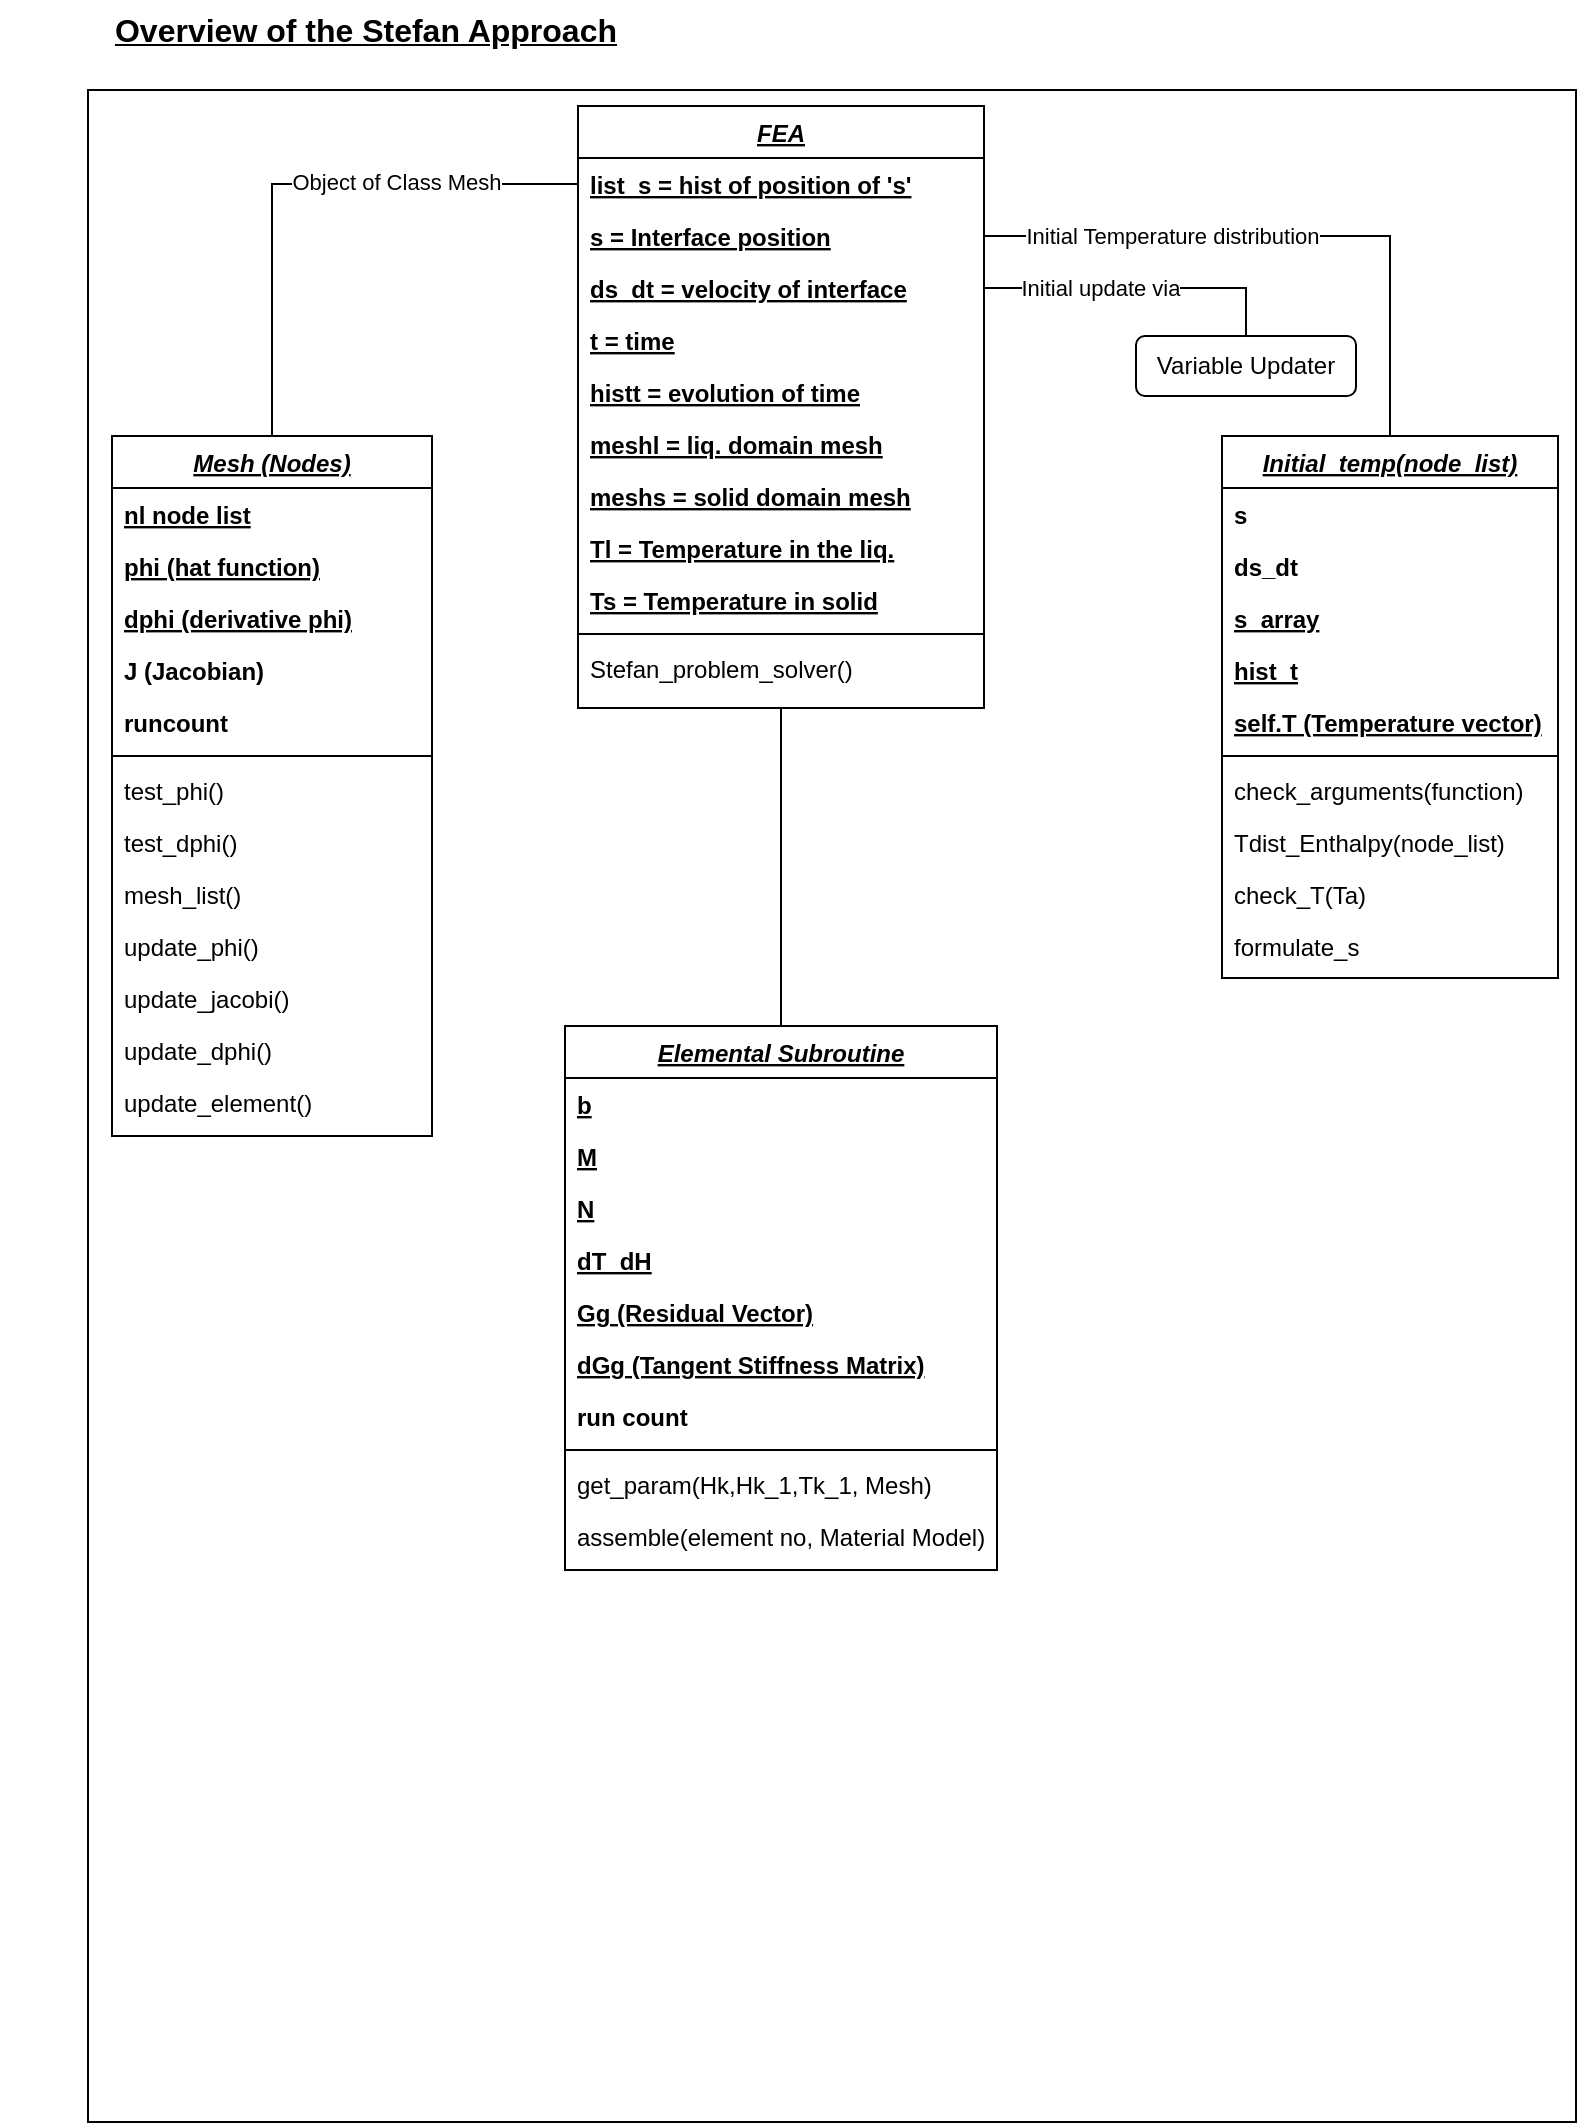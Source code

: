 <mxfile version="22.0.4" type="github">
  <diagram name="Page-1" id="ctLB3yJUCSkk44JP-rwN">
    <mxGraphModel dx="910" dy="513" grid="0" gridSize="10" guides="1" tooltips="1" connect="1" arrows="1" fold="1" page="1" pageScale="1" pageWidth="850" pageHeight="1100" math="0" shadow="0">
      <root>
        <mxCell id="0" />
        <mxCell id="1" parent="0" />
        <mxCell id="BA94l3YE3ZW1GKEYYukk-1" value="" style="rounded=0;whiteSpace=wrap;html=1;" vertex="1" parent="1">
          <mxGeometry x="84" y="85" width="744" height="1016" as="geometry" />
        </mxCell>
        <mxCell id="BA94l3YE3ZW1GKEYYukk-2" style="edgeStyle=orthogonalEdgeStyle;rounded=0;orthogonalLoop=1;jettySize=auto;html=1;endArrow=none;endFill=0;" edge="1" parent="1" source="BA94l3YE3ZW1GKEYYukk-48" target="BA94l3YE3ZW1GKEYYukk-17">
          <mxGeometry relative="1" as="geometry" />
        </mxCell>
        <mxCell id="BA94l3YE3ZW1GKEYYukk-17" value="Elemental Subroutine" style="swimlane;fontStyle=7;align=center;verticalAlign=top;childLayout=stackLayout;horizontal=1;startSize=26;horizontalStack=0;resizeParent=1;resizeLast=0;collapsible=1;marginBottom=0;rounded=0;shadow=0;strokeWidth=1;" vertex="1" parent="1">
          <mxGeometry x="322.5" y="553" width="216" height="272" as="geometry">
            <mxRectangle x="287" y="353" width="160" height="26" as="alternateBounds" />
          </mxGeometry>
        </mxCell>
        <mxCell id="BA94l3YE3ZW1GKEYYukk-18" value="b" style="text;align=left;verticalAlign=top;spacingLeft=4;spacingRight=4;overflow=hidden;rotatable=0;points=[[0,0.5],[1,0.5]];portConstraint=eastwest;rounded=0;shadow=0;html=0;fontStyle=5" vertex="1" parent="BA94l3YE3ZW1GKEYYukk-17">
          <mxGeometry y="26" width="216" height="26" as="geometry" />
        </mxCell>
        <mxCell id="BA94l3YE3ZW1GKEYYukk-19" value="M" style="text;align=left;verticalAlign=top;spacingLeft=4;spacingRight=4;overflow=hidden;rotatable=0;points=[[0,0.5],[1,0.5]];portConstraint=eastwest;rounded=0;shadow=0;html=0;fontStyle=5" vertex="1" parent="BA94l3YE3ZW1GKEYYukk-17">
          <mxGeometry y="52" width="216" height="26" as="geometry" />
        </mxCell>
        <mxCell id="BA94l3YE3ZW1GKEYYukk-20" value="N" style="text;align=left;verticalAlign=top;spacingLeft=4;spacingRight=4;overflow=hidden;rotatable=0;points=[[0,0.5],[1,0.5]];portConstraint=eastwest;rounded=0;shadow=0;html=0;fontStyle=5" vertex="1" parent="BA94l3YE3ZW1GKEYYukk-17">
          <mxGeometry y="78" width="216" height="26" as="geometry" />
        </mxCell>
        <mxCell id="BA94l3YE3ZW1GKEYYukk-21" value="dT_dH" style="text;align=left;verticalAlign=top;spacingLeft=4;spacingRight=4;overflow=hidden;rotatable=0;points=[[0,0.5],[1,0.5]];portConstraint=eastwest;rounded=0;shadow=0;html=0;fontStyle=5" vertex="1" parent="BA94l3YE3ZW1GKEYYukk-17">
          <mxGeometry y="104" width="216" height="26" as="geometry" />
        </mxCell>
        <mxCell id="BA94l3YE3ZW1GKEYYukk-22" value="Gg (Residual Vector)" style="text;align=left;verticalAlign=top;spacingLeft=4;spacingRight=4;overflow=hidden;rotatable=0;points=[[0,0.5],[1,0.5]];portConstraint=eastwest;rounded=0;shadow=0;html=0;fontStyle=5" vertex="1" parent="BA94l3YE3ZW1GKEYYukk-17">
          <mxGeometry y="130" width="216" height="26" as="geometry" />
        </mxCell>
        <mxCell id="BA94l3YE3ZW1GKEYYukk-23" value="dGg (Tangent Stiffness Matrix)" style="text;align=left;verticalAlign=top;spacingLeft=4;spacingRight=4;overflow=hidden;rotatable=0;points=[[0,0.5],[1,0.5]];portConstraint=eastwest;rounded=0;shadow=0;html=0;fontStyle=5" vertex="1" parent="BA94l3YE3ZW1GKEYYukk-17">
          <mxGeometry y="156" width="216" height="26" as="geometry" />
        </mxCell>
        <mxCell id="BA94l3YE3ZW1GKEYYukk-24" value="run count " style="text;align=left;verticalAlign=top;spacingLeft=4;spacingRight=4;overflow=hidden;rotatable=0;points=[[0,0.5],[1,0.5]];portConstraint=eastwest;rounded=0;shadow=0;html=0;fontStyle=1" vertex="1" parent="BA94l3YE3ZW1GKEYYukk-17">
          <mxGeometry y="182" width="216" height="26" as="geometry" />
        </mxCell>
        <mxCell id="BA94l3YE3ZW1GKEYYukk-25" value="" style="line;html=1;strokeWidth=1;align=left;verticalAlign=middle;spacingTop=-1;spacingLeft=3;spacingRight=3;rotatable=0;labelPosition=right;points=[];portConstraint=eastwest;" vertex="1" parent="BA94l3YE3ZW1GKEYYukk-17">
          <mxGeometry y="208" width="216" height="8" as="geometry" />
        </mxCell>
        <mxCell id="BA94l3YE3ZW1GKEYYukk-26" value="get_param(Hk,Hk_1,Tk_1, Mesh)" style="text;align=left;verticalAlign=top;spacingLeft=4;spacingRight=4;overflow=hidden;rotatable=0;points=[[0,0.5],[1,0.5]];portConstraint=eastwest;" vertex="1" parent="BA94l3YE3ZW1GKEYYukk-17">
          <mxGeometry y="216" width="216" height="26" as="geometry" />
        </mxCell>
        <mxCell id="BA94l3YE3ZW1GKEYYukk-27" value="assemble(element no, Material Model)" style="text;align=left;verticalAlign=top;spacingLeft=4;spacingRight=4;overflow=hidden;rotatable=0;points=[[0,0.5],[1,0.5]];portConstraint=eastwest;" vertex="1" parent="BA94l3YE3ZW1GKEYYukk-17">
          <mxGeometry y="242" width="216" height="26" as="geometry" />
        </mxCell>
        <mxCell id="BA94l3YE3ZW1GKEYYukk-46" style="edgeStyle=orthogonalEdgeStyle;rounded=0;orthogonalLoop=1;jettySize=auto;html=1;entryX=0.5;entryY=0;entryDx=0;entryDy=0;endArrow=none;endFill=0;" edge="1" parent="1" source="BA94l3YE3ZW1GKEYYukk-50" target="BA94l3YE3ZW1GKEYYukk-57">
          <mxGeometry relative="1" as="geometry">
            <Array as="points">
              <mxPoint x="735" y="158" />
            </Array>
          </mxGeometry>
        </mxCell>
        <mxCell id="BA94l3YE3ZW1GKEYYukk-47" value="Initial Temperature distribution" style="edgeLabel;html=1;align=center;verticalAlign=middle;resizable=0;points=[];" vertex="1" connectable="0" parent="BA94l3YE3ZW1GKEYYukk-46">
          <mxGeometry x="-0.621" y="1" relative="1" as="geometry">
            <mxPoint x="36" y="1" as="offset" />
          </mxGeometry>
        </mxCell>
        <mxCell id="BA94l3YE3ZW1GKEYYukk-48" value="FEA" style="swimlane;fontStyle=7;align=center;verticalAlign=top;childLayout=stackLayout;horizontal=1;startSize=26;horizontalStack=0;resizeParent=1;resizeLast=0;collapsible=1;marginBottom=0;rounded=0;shadow=0;strokeWidth=1;" vertex="1" parent="1">
          <mxGeometry x="329" y="93" width="203" height="301" as="geometry">
            <mxRectangle x="293" y="73" width="160" height="26" as="alternateBounds" />
          </mxGeometry>
        </mxCell>
        <mxCell id="BA94l3YE3ZW1GKEYYukk-49" value="list_s = hist of position of &#39;s&#39;" style="text;align=left;verticalAlign=top;spacingLeft=4;spacingRight=4;overflow=hidden;rotatable=0;points=[[0,0.5],[1,0.5]];portConstraint=eastwest;fontStyle=5" vertex="1" parent="BA94l3YE3ZW1GKEYYukk-48">
          <mxGeometry y="26" width="203" height="26" as="geometry" />
        </mxCell>
        <mxCell id="BA94l3YE3ZW1GKEYYukk-50" value="s = Interface position" style="text;align=left;verticalAlign=top;spacingLeft=4;spacingRight=4;overflow=hidden;rotatable=0;points=[[0,0.5],[1,0.5]];portConstraint=eastwest;rounded=0;shadow=0;html=0;fontStyle=5" vertex="1" parent="BA94l3YE3ZW1GKEYYukk-48">
          <mxGeometry y="52" width="203" height="26" as="geometry" />
        </mxCell>
        <mxCell id="BA94l3YE3ZW1GKEYYukk-51" value="ds_dt = velocity of interface" style="text;align=left;verticalAlign=top;spacingLeft=4;spacingRight=4;overflow=hidden;rotatable=0;points=[[0,0.5],[1,0.5]];portConstraint=eastwest;rounded=0;shadow=0;html=0;fontStyle=5" vertex="1" parent="BA94l3YE3ZW1GKEYYukk-48">
          <mxGeometry y="78" width="203" height="26" as="geometry" />
        </mxCell>
        <mxCell id="BA94l3YE3ZW1GKEYYukk-52" value="t = time" style="text;align=left;verticalAlign=top;spacingLeft=4;spacingRight=4;overflow=hidden;rotatable=0;points=[[0,0.5],[1,0.5]];portConstraint=eastwest;rounded=0;shadow=0;html=0;fontStyle=5" vertex="1" parent="BA94l3YE3ZW1GKEYYukk-48">
          <mxGeometry y="104" width="203" height="26" as="geometry" />
        </mxCell>
        <mxCell id="BA94l3YE3ZW1GKEYYukk-53" value="histt = evolution of time" style="text;align=left;verticalAlign=top;spacingLeft=4;spacingRight=4;overflow=hidden;rotatable=0;points=[[0,0.5],[1,0.5]];portConstraint=eastwest;rounded=0;shadow=0;html=0;fontStyle=5" vertex="1" parent="BA94l3YE3ZW1GKEYYukk-48">
          <mxGeometry y="130" width="203" height="26" as="geometry" />
        </mxCell>
        <mxCell id="BA94l3YE3ZW1GKEYYukk-54" value="meshl = liq. domain mesh" style="text;align=left;verticalAlign=top;spacingLeft=4;spacingRight=4;overflow=hidden;rotatable=0;points=[[0,0.5],[1,0.5]];portConstraint=eastwest;rounded=0;shadow=0;html=0;fontStyle=5" vertex="1" parent="BA94l3YE3ZW1GKEYYukk-48">
          <mxGeometry y="156" width="203" height="26" as="geometry" />
        </mxCell>
        <mxCell id="BA94l3YE3ZW1GKEYYukk-88" value="meshs = solid domain mesh" style="text;align=left;verticalAlign=top;spacingLeft=4;spacingRight=4;overflow=hidden;rotatable=0;points=[[0,0.5],[1,0.5]];portConstraint=eastwest;rounded=0;shadow=0;html=0;fontStyle=5" vertex="1" parent="BA94l3YE3ZW1GKEYYukk-48">
          <mxGeometry y="182" width="203" height="26" as="geometry" />
        </mxCell>
        <mxCell id="BA94l3YE3ZW1GKEYYukk-89" value="Tl = Temperature in the liq." style="text;align=left;verticalAlign=top;spacingLeft=4;spacingRight=4;overflow=hidden;rotatable=0;points=[[0,0.5],[1,0.5]];portConstraint=eastwest;rounded=0;shadow=0;html=0;fontStyle=5" vertex="1" parent="BA94l3YE3ZW1GKEYYukk-48">
          <mxGeometry y="208" width="203" height="26" as="geometry" />
        </mxCell>
        <mxCell id="BA94l3YE3ZW1GKEYYukk-90" value="Ts = Temperature in solid" style="text;align=left;verticalAlign=top;spacingLeft=4;spacingRight=4;overflow=hidden;rotatable=0;points=[[0,0.5],[1,0.5]];portConstraint=eastwest;rounded=0;shadow=0;html=0;fontStyle=5" vertex="1" parent="BA94l3YE3ZW1GKEYYukk-48">
          <mxGeometry y="234" width="203" height="26" as="geometry" />
        </mxCell>
        <mxCell id="BA94l3YE3ZW1GKEYYukk-55" value="" style="line;html=1;strokeWidth=1;align=left;verticalAlign=middle;spacingTop=-1;spacingLeft=3;spacingRight=3;rotatable=0;labelPosition=right;points=[];portConstraint=eastwest;" vertex="1" parent="BA94l3YE3ZW1GKEYYukk-48">
          <mxGeometry y="260" width="203" height="8" as="geometry" />
        </mxCell>
        <mxCell id="BA94l3YE3ZW1GKEYYukk-56" value="Stefan_problem_solver()" style="text;align=left;verticalAlign=top;spacingLeft=4;spacingRight=4;overflow=hidden;rotatable=0;points=[[0,0.5],[1,0.5]];portConstraint=eastwest;" vertex="1" parent="BA94l3YE3ZW1GKEYYukk-48">
          <mxGeometry y="268" width="203" height="26" as="geometry" />
        </mxCell>
        <mxCell id="BA94l3YE3ZW1GKEYYukk-57" value="Initial_temp(node_list)" style="swimlane;fontStyle=7;align=center;verticalAlign=top;childLayout=stackLayout;horizontal=1;startSize=26;horizontalStack=0;resizeParent=1;resizeLast=0;collapsible=1;marginBottom=0;rounded=0;shadow=0;strokeWidth=1;" vertex="1" parent="1">
          <mxGeometry x="651" y="258" width="168" height="271" as="geometry">
            <mxRectangle x="230" y="140" width="160" height="26" as="alternateBounds" />
          </mxGeometry>
        </mxCell>
        <mxCell id="BA94l3YE3ZW1GKEYYukk-58" value="s" style="text;align=left;verticalAlign=top;spacingLeft=4;spacingRight=4;overflow=hidden;rotatable=0;points=[[0,0.5],[1,0.5]];portConstraint=eastwest;fontStyle=1" vertex="1" parent="BA94l3YE3ZW1GKEYYukk-57">
          <mxGeometry y="26" width="168" height="26" as="geometry" />
        </mxCell>
        <mxCell id="BA94l3YE3ZW1GKEYYukk-59" value="ds_dt" style="text;align=left;verticalAlign=top;spacingLeft=4;spacingRight=4;overflow=hidden;rotatable=0;points=[[0,0.5],[1,0.5]];portConstraint=eastwest;fontStyle=1" vertex="1" parent="BA94l3YE3ZW1GKEYYukk-57">
          <mxGeometry y="52" width="168" height="26" as="geometry" />
        </mxCell>
        <mxCell id="BA94l3YE3ZW1GKEYYukk-60" value="s_array" style="text;align=left;verticalAlign=top;spacingLeft=4;spacingRight=4;overflow=hidden;rotatable=0;points=[[0,0.5],[1,0.5]];portConstraint=eastwest;fontStyle=5" vertex="1" parent="BA94l3YE3ZW1GKEYYukk-57">
          <mxGeometry y="78" width="168" height="26" as="geometry" />
        </mxCell>
        <mxCell id="BA94l3YE3ZW1GKEYYukk-61" value="hist_t" style="text;align=left;verticalAlign=top;spacingLeft=4;spacingRight=4;overflow=hidden;rotatable=0;points=[[0,0.5],[1,0.5]];portConstraint=eastwest;fontStyle=5" vertex="1" parent="BA94l3YE3ZW1GKEYYukk-57">
          <mxGeometry y="104" width="168" height="26" as="geometry" />
        </mxCell>
        <mxCell id="BA94l3YE3ZW1GKEYYukk-62" value="self.T (Temperature vector)" style="text;align=left;verticalAlign=top;spacingLeft=4;spacingRight=4;overflow=hidden;rotatable=0;points=[[0,0.5],[1,0.5]];portConstraint=eastwest;fontStyle=5" vertex="1" parent="BA94l3YE3ZW1GKEYYukk-57">
          <mxGeometry y="130" width="168" height="26" as="geometry" />
        </mxCell>
        <mxCell id="BA94l3YE3ZW1GKEYYukk-63" value="" style="line;html=1;strokeWidth=1;align=left;verticalAlign=middle;spacingTop=-1;spacingLeft=3;spacingRight=3;rotatable=0;labelPosition=right;points=[];portConstraint=eastwest;" vertex="1" parent="BA94l3YE3ZW1GKEYYukk-57">
          <mxGeometry y="156" width="168" height="8" as="geometry" />
        </mxCell>
        <mxCell id="BA94l3YE3ZW1GKEYYukk-64" value="check_arguments(function)" style="text;align=left;verticalAlign=top;spacingLeft=4;spacingRight=4;overflow=hidden;rotatable=0;points=[[0,0.5],[1,0.5]];portConstraint=eastwest;rounded=0;shadow=0;html=0;" vertex="1" parent="BA94l3YE3ZW1GKEYYukk-57">
          <mxGeometry y="164" width="168" height="26" as="geometry" />
        </mxCell>
        <mxCell id="BA94l3YE3ZW1GKEYYukk-65" value="Tdist_Enthalpy(node_list)" style="text;align=left;verticalAlign=top;spacingLeft=4;spacingRight=4;overflow=hidden;rotatable=0;points=[[0,0.5],[1,0.5]];portConstraint=eastwest;rounded=0;shadow=0;html=0;" vertex="1" parent="BA94l3YE3ZW1GKEYYukk-57">
          <mxGeometry y="190" width="168" height="26" as="geometry" />
        </mxCell>
        <mxCell id="BA94l3YE3ZW1GKEYYukk-66" value="check_T(Ta)" style="text;align=left;verticalAlign=top;spacingLeft=4;spacingRight=4;overflow=hidden;rotatable=0;points=[[0,0.5],[1,0.5]];portConstraint=eastwest;" vertex="1" parent="BA94l3YE3ZW1GKEYYukk-57">
          <mxGeometry y="216" width="168" height="26" as="geometry" />
        </mxCell>
        <mxCell id="BA94l3YE3ZW1GKEYYukk-67" value="formulate_s" style="text;align=left;verticalAlign=top;spacingLeft=4;spacingRight=4;overflow=hidden;rotatable=0;points=[[0,0.5],[1,0.5]];portConstraint=eastwest;" vertex="1" parent="BA94l3YE3ZW1GKEYYukk-57">
          <mxGeometry y="242" width="168" height="26" as="geometry" />
        </mxCell>
        <mxCell id="BA94l3YE3ZW1GKEYYukk-68" value="&lt;b&gt;&lt;font style=&quot;font-size: 16px;&quot;&gt;&lt;u&gt;Overview of the Stefan Approach&lt;/u&gt;&lt;/font&gt;&lt;/b&gt;" style="text;html=1;strokeColor=none;fillColor=none;align=center;verticalAlign=middle;whiteSpace=wrap;rounded=0;" vertex="1" parent="1">
          <mxGeometry x="40" y="40" width="366" height="30" as="geometry" />
        </mxCell>
        <mxCell id="BA94l3YE3ZW1GKEYYukk-69" value="Mesh (Nodes)" style="swimlane;fontStyle=7;align=center;verticalAlign=top;childLayout=stackLayout;horizontal=1;startSize=26;horizontalStack=0;resizeParent=1;resizeLast=0;collapsible=1;marginBottom=0;rounded=0;shadow=0;strokeWidth=1;" vertex="1" parent="1">
          <mxGeometry x="96" y="258" width="160" height="350" as="geometry">
            <mxRectangle x="230" y="140" width="160" height="26" as="alternateBounds" />
          </mxGeometry>
        </mxCell>
        <mxCell id="BA94l3YE3ZW1GKEYYukk-70" value="nl node list" style="text;align=left;verticalAlign=top;spacingLeft=4;spacingRight=4;overflow=hidden;rotatable=0;points=[[0,0.5],[1,0.5]];portConstraint=eastwest;fontStyle=5" vertex="1" parent="BA94l3YE3ZW1GKEYYukk-69">
          <mxGeometry y="26" width="160" height="26" as="geometry" />
        </mxCell>
        <mxCell id="BA94l3YE3ZW1GKEYYukk-71" value="phi (hat function)" style="text;align=left;verticalAlign=top;spacingLeft=4;spacingRight=4;overflow=hidden;rotatable=0;points=[[0,0.5],[1,0.5]];portConstraint=eastwest;rounded=0;shadow=0;html=0;fontStyle=5" vertex="1" parent="BA94l3YE3ZW1GKEYYukk-69">
          <mxGeometry y="52" width="160" height="26" as="geometry" />
        </mxCell>
        <mxCell id="BA94l3YE3ZW1GKEYYukk-72" value="dphi (derivative phi)" style="text;align=left;verticalAlign=top;spacingLeft=4;spacingRight=4;overflow=hidden;rotatable=0;points=[[0,0.5],[1,0.5]];portConstraint=eastwest;rounded=0;shadow=0;html=0;fontStyle=5" vertex="1" parent="BA94l3YE3ZW1GKEYYukk-69">
          <mxGeometry y="78" width="160" height="26" as="geometry" />
        </mxCell>
        <mxCell id="BA94l3YE3ZW1GKEYYukk-73" value="J (Jacobian)" style="text;align=left;verticalAlign=top;spacingLeft=4;spacingRight=4;overflow=hidden;rotatable=0;points=[[0,0.5],[1,0.5]];portConstraint=eastwest;fontStyle=1" vertex="1" parent="BA94l3YE3ZW1GKEYYukk-69">
          <mxGeometry y="104" width="160" height="26" as="geometry" />
        </mxCell>
        <mxCell id="BA94l3YE3ZW1GKEYYukk-74" value="runcount" style="text;align=left;verticalAlign=top;spacingLeft=4;spacingRight=4;overflow=hidden;rotatable=0;points=[[0,0.5],[1,0.5]];portConstraint=eastwest;fontStyle=1" vertex="1" parent="BA94l3YE3ZW1GKEYYukk-69">
          <mxGeometry y="130" width="160" height="26" as="geometry" />
        </mxCell>
        <mxCell id="BA94l3YE3ZW1GKEYYukk-75" value="" style="line;html=1;strokeWidth=1;align=left;verticalAlign=middle;spacingTop=-1;spacingLeft=3;spacingRight=3;rotatable=0;labelPosition=right;points=[];portConstraint=eastwest;" vertex="1" parent="BA94l3YE3ZW1GKEYYukk-69">
          <mxGeometry y="156" width="160" height="8" as="geometry" />
        </mxCell>
        <mxCell id="BA94l3YE3ZW1GKEYYukk-76" value="test_phi()" style="text;align=left;verticalAlign=top;spacingLeft=4;spacingRight=4;overflow=hidden;rotatable=0;points=[[0,0.5],[1,0.5]];portConstraint=eastwest;" vertex="1" parent="BA94l3YE3ZW1GKEYYukk-69">
          <mxGeometry y="164" width="160" height="26" as="geometry" />
        </mxCell>
        <mxCell id="BA94l3YE3ZW1GKEYYukk-77" value="test_dphi()" style="text;align=left;verticalAlign=top;spacingLeft=4;spacingRight=4;overflow=hidden;rotatable=0;points=[[0,0.5],[1,0.5]];portConstraint=eastwest;" vertex="1" parent="BA94l3YE3ZW1GKEYYukk-69">
          <mxGeometry y="190" width="160" height="26" as="geometry" />
        </mxCell>
        <mxCell id="BA94l3YE3ZW1GKEYYukk-78" value="mesh_list()" style="text;align=left;verticalAlign=top;spacingLeft=4;spacingRight=4;overflow=hidden;rotatable=0;points=[[0,0.5],[1,0.5]];portConstraint=eastwest;" vertex="1" parent="BA94l3YE3ZW1GKEYYukk-69">
          <mxGeometry y="216" width="160" height="26" as="geometry" />
        </mxCell>
        <mxCell id="BA94l3YE3ZW1GKEYYukk-79" value="update_phi()" style="text;align=left;verticalAlign=top;spacingLeft=4;spacingRight=4;overflow=hidden;rotatable=0;points=[[0,0.5],[1,0.5]];portConstraint=eastwest;" vertex="1" parent="BA94l3YE3ZW1GKEYYukk-69">
          <mxGeometry y="242" width="160" height="26" as="geometry" />
        </mxCell>
        <mxCell id="BA94l3YE3ZW1GKEYYukk-80" value="update_jacobi()" style="text;align=left;verticalAlign=top;spacingLeft=4;spacingRight=4;overflow=hidden;rotatable=0;points=[[0,0.5],[1,0.5]];portConstraint=eastwest;" vertex="1" parent="BA94l3YE3ZW1GKEYYukk-69">
          <mxGeometry y="268" width="160" height="26" as="geometry" />
        </mxCell>
        <mxCell id="BA94l3YE3ZW1GKEYYukk-81" value="update_dphi()" style="text;align=left;verticalAlign=top;spacingLeft=4;spacingRight=4;overflow=hidden;rotatable=0;points=[[0,0.5],[1,0.5]];portConstraint=eastwest;" vertex="1" parent="BA94l3YE3ZW1GKEYYukk-69">
          <mxGeometry y="294" width="160" height="26" as="geometry" />
        </mxCell>
        <mxCell id="BA94l3YE3ZW1GKEYYukk-82" value="update_element()" style="text;align=left;verticalAlign=top;spacingLeft=4;spacingRight=4;overflow=hidden;rotatable=0;points=[[0,0.5],[1,0.5]];portConstraint=eastwest;" vertex="1" parent="BA94l3YE3ZW1GKEYYukk-69">
          <mxGeometry y="320" width="160" height="26" as="geometry" />
        </mxCell>
        <mxCell id="BA94l3YE3ZW1GKEYYukk-83" style="edgeStyle=orthogonalEdgeStyle;rounded=0;orthogonalLoop=1;jettySize=auto;html=1;entryX=0.5;entryY=0;entryDx=0;entryDy=0;endArrow=none;endFill=0;" edge="1" parent="1" source="BA94l3YE3ZW1GKEYYukk-49" target="BA94l3YE3ZW1GKEYYukk-69">
          <mxGeometry relative="1" as="geometry" />
        </mxCell>
        <mxCell id="BA94l3YE3ZW1GKEYYukk-84" value="Object of Class Mesh" style="edgeLabel;html=1;align=center;verticalAlign=middle;resizable=0;points=[];" vertex="1" connectable="0" parent="BA94l3YE3ZW1GKEYYukk-83">
          <mxGeometry x="-0.349" y="-1" relative="1" as="geometry">
            <mxPoint as="offset" />
          </mxGeometry>
        </mxCell>
        <mxCell id="BA94l3YE3ZW1GKEYYukk-85" value="Variable Updater" style="rounded=1;whiteSpace=wrap;html=1;" vertex="1" parent="1">
          <mxGeometry x="608" y="208" width="110" height="30" as="geometry" />
        </mxCell>
        <mxCell id="BA94l3YE3ZW1GKEYYukk-86" style="edgeStyle=orthogonalEdgeStyle;rounded=0;orthogonalLoop=1;jettySize=auto;html=1;exitX=1;exitY=0.5;exitDx=0;exitDy=0;entryX=0.5;entryY=0;entryDx=0;entryDy=0;endArrow=none;endFill=0;" edge="1" parent="1" source="BA94l3YE3ZW1GKEYYukk-51" target="BA94l3YE3ZW1GKEYYukk-85">
          <mxGeometry relative="1" as="geometry" />
        </mxCell>
        <mxCell id="BA94l3YE3ZW1GKEYYukk-87" value="Initial update via" style="edgeLabel;html=1;align=center;verticalAlign=middle;resizable=0;points=[];" vertex="1" connectable="0" parent="BA94l3YE3ZW1GKEYYukk-86">
          <mxGeometry x="-0.433" y="-3" relative="1" as="geometry">
            <mxPoint x="14" y="-3" as="offset" />
          </mxGeometry>
        </mxCell>
      </root>
    </mxGraphModel>
  </diagram>
</mxfile>
